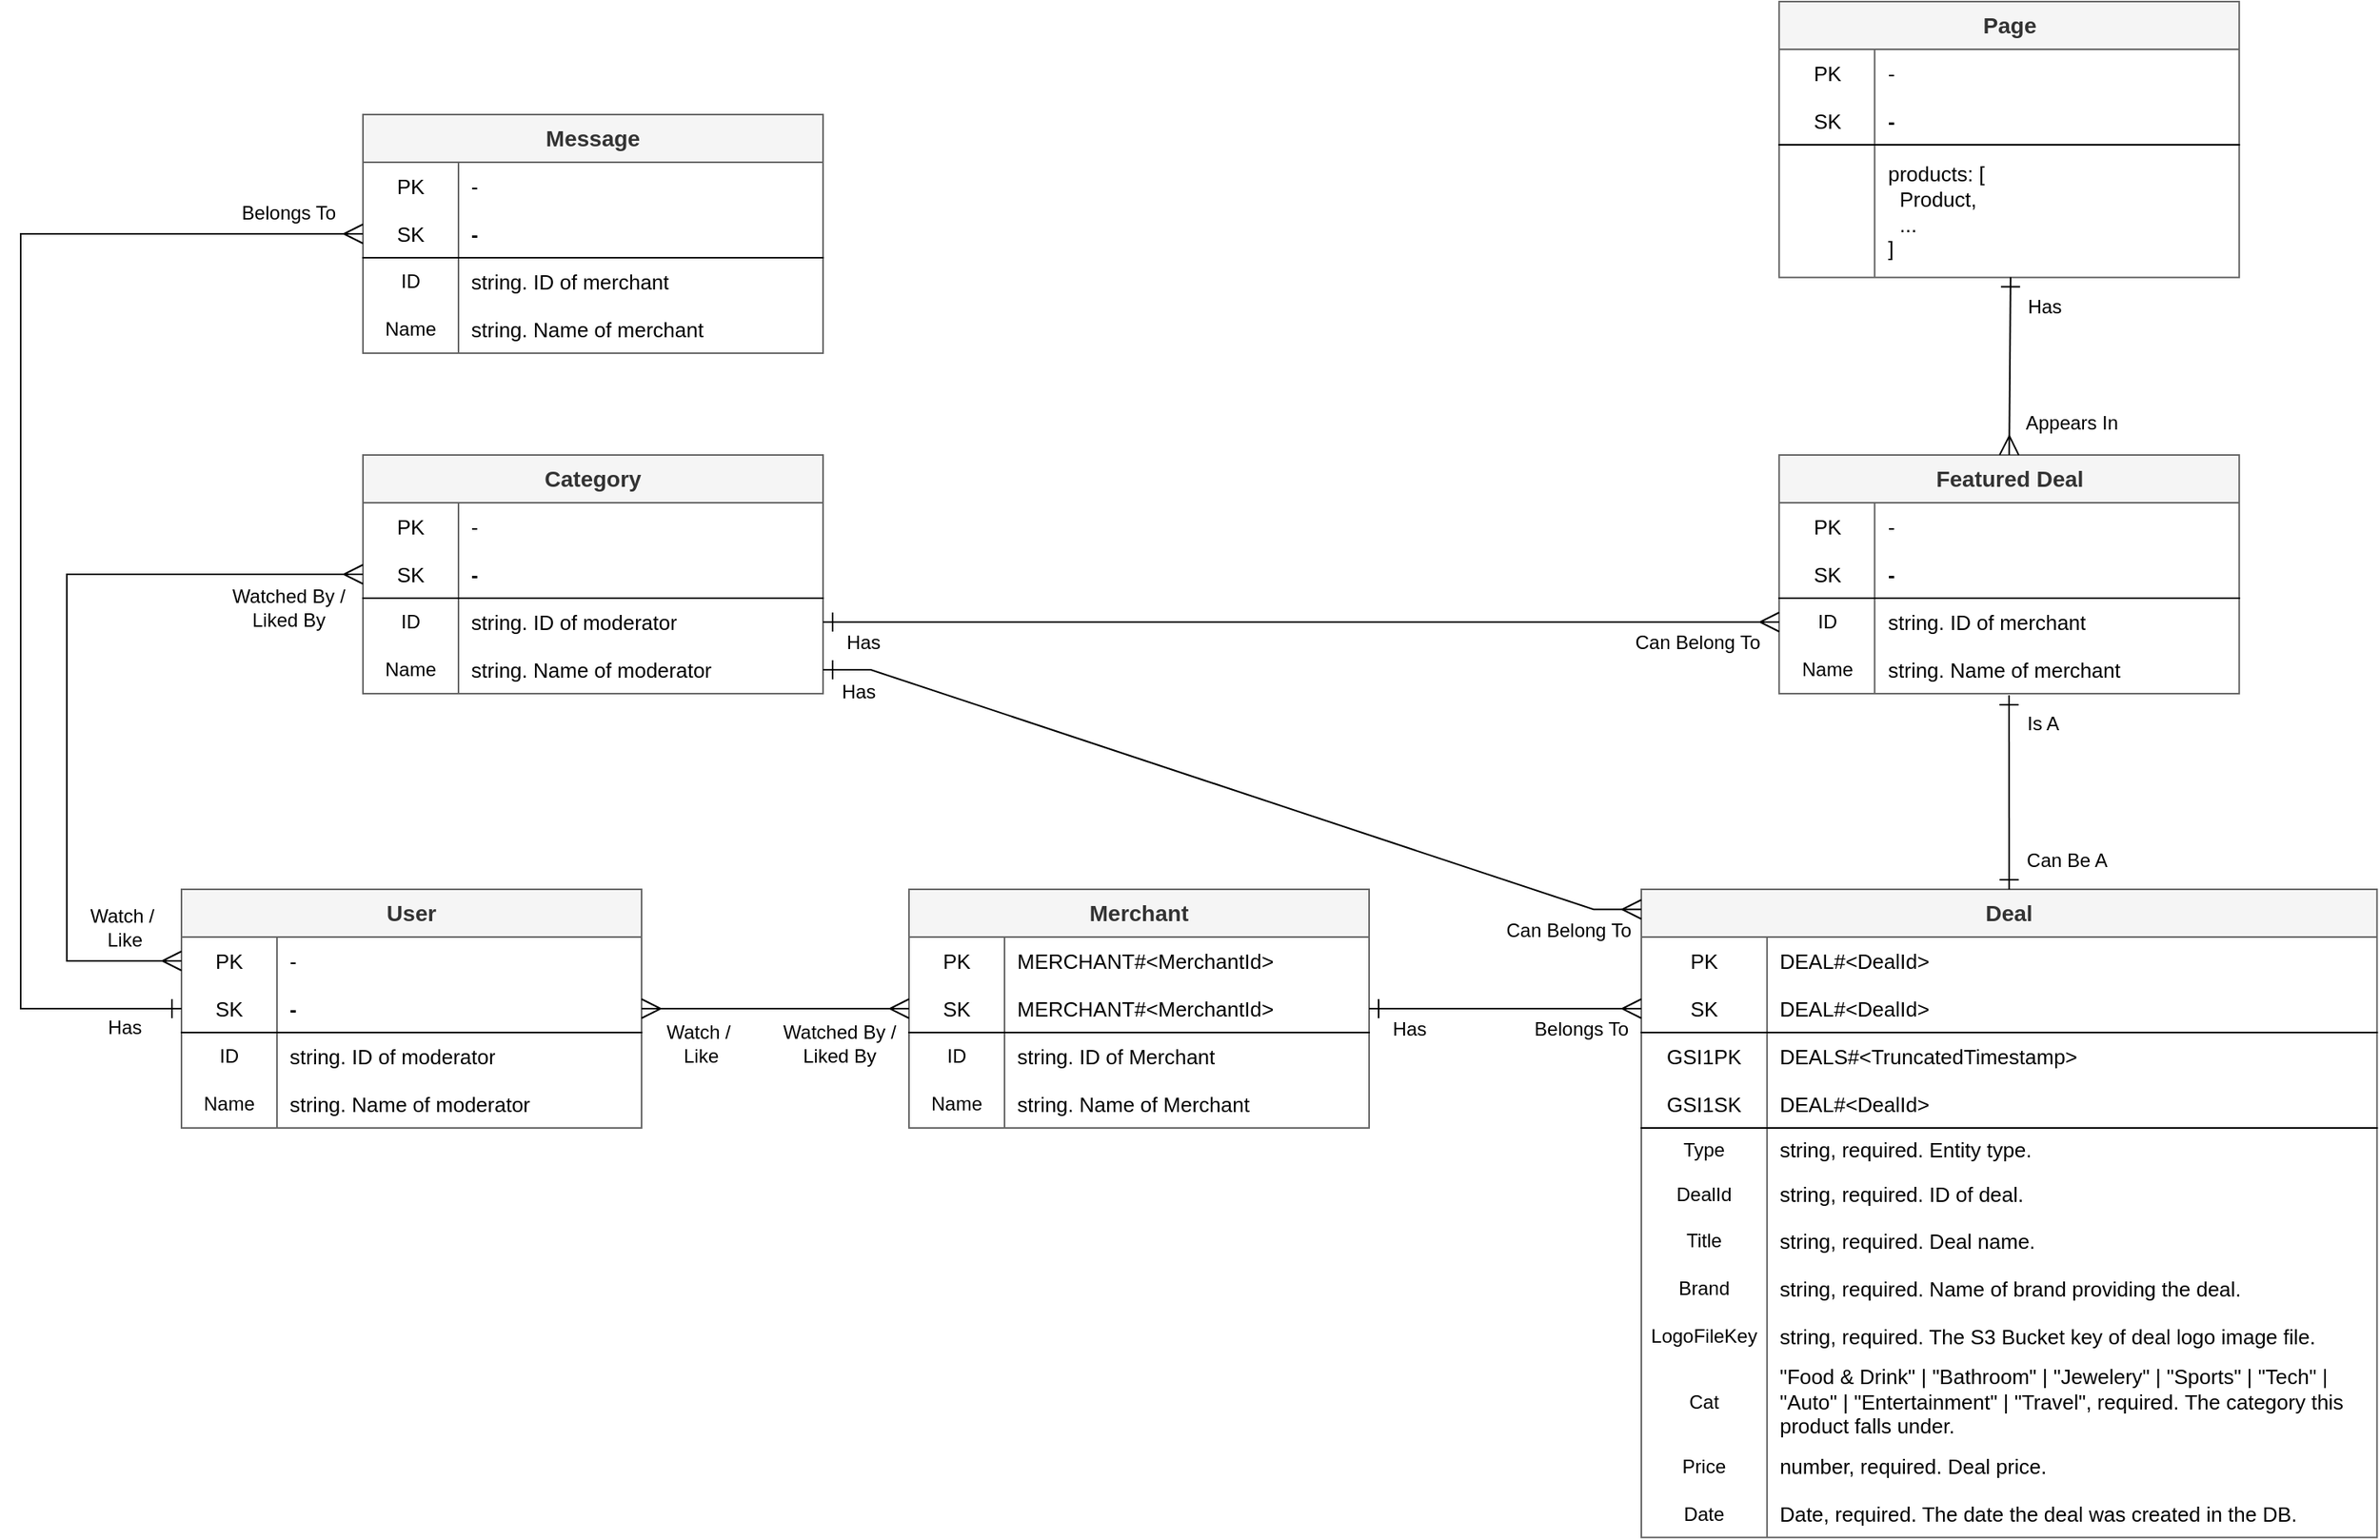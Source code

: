 <mxfile version="24.7.8">
  <diagram id="R2lEEEUBdFMjLlhIrx00" name="Page-1">
    <mxGraphModel dx="2650" dy="1069" grid="0" gridSize="10" guides="1" tooltips="1" connect="1" arrows="1" fold="1" page="0" pageScale="1" pageWidth="850" pageHeight="1100" math="0" shadow="0" extFonts="Permanent Marker^https://fonts.googleapis.com/css?family=Permanent+Marker">
      <root>
        <mxCell id="0" />
        <mxCell id="1" parent="0" />
        <mxCell id="wR2cnXfoE30GA7n8zKPk-1" value="Deal" style="shape=table;startSize=30;container=1;collapsible=1;childLayout=tableLayout;fixedRows=1;rowLines=0;fontStyle=1;align=center;resizeLast=1;html=1;whiteSpace=wrap;fillColor=#f5f5f5;fontColor=#333333;strokeColor=#666666;fontSize=14;" parent="1" vertex="1">
          <mxGeometry x="-406" y="405" width="462.15" height="407.4" as="geometry">
            <mxRectangle x="535" y="217" width="64" height="30" as="alternateBounds" />
          </mxGeometry>
        </mxCell>
        <mxCell id="wR2cnXfoE30GA7n8zKPk-2" value="" style="shape=tableRow;horizontal=0;startSize=0;swimlaneHead=0;swimlaneBody=0;fillColor=none;collapsible=0;dropTarget=0;points=[[0,0.5],[1,0.5]];portConstraint=eastwest;top=0;left=0;right=0;bottom=0;html=1;strokeColor=default;swimlaneLine=1;" parent="wR2cnXfoE30GA7n8zKPk-1" vertex="1">
          <mxGeometry y="30" width="462.15" height="30" as="geometry" />
        </mxCell>
        <mxCell id="wR2cnXfoE30GA7n8zKPk-3" value="PK" style="shape=partialRectangle;connectable=0;fillColor=none;top=0;left=0;bottom=0;right=0;fontStyle=0;overflow=hidden;html=1;whiteSpace=wrap;fontSize=13;" parent="wR2cnXfoE30GA7n8zKPk-2" vertex="1">
          <mxGeometry width="78.95" height="30" as="geometry">
            <mxRectangle width="78.95" height="30" as="alternateBounds" />
          </mxGeometry>
        </mxCell>
        <mxCell id="wR2cnXfoE30GA7n8zKPk-4" value="&lt;span style=&quot;font-size: 13px;&quot;&gt;DEAL#&amp;lt;DealId&amp;gt;&lt;/span&gt;" style="shape=partialRectangle;connectable=0;fillColor=none;top=0;left=0;bottom=0;right=0;align=left;spacingLeft=6;fontStyle=0;overflow=hidden;html=1;whiteSpace=wrap;fontSize=13;" parent="wR2cnXfoE30GA7n8zKPk-2" vertex="1">
          <mxGeometry x="78.95" width="383.2" height="30" as="geometry">
            <mxRectangle width="383.2" height="30" as="alternateBounds" />
          </mxGeometry>
        </mxCell>
        <mxCell id="wR2cnXfoE30GA7n8zKPk-5" value="" style="shape=tableRow;horizontal=0;startSize=0;swimlaneHead=0;swimlaneBody=0;fillColor=none;collapsible=0;dropTarget=0;points=[[0,0.5],[1,0.5]];portConstraint=eastwest;top=0;left=0;right=0;bottom=1;html=1;" parent="wR2cnXfoE30GA7n8zKPk-1" vertex="1">
          <mxGeometry y="60" width="462.15" height="30" as="geometry" />
        </mxCell>
        <mxCell id="wR2cnXfoE30GA7n8zKPk-6" value="SK" style="shape=partialRectangle;connectable=0;fillColor=none;top=0;left=0;bottom=0;right=0;fontStyle=0;overflow=hidden;html=1;whiteSpace=wrap;fontSize=13;" parent="wR2cnXfoE30GA7n8zKPk-5" vertex="1">
          <mxGeometry width="78.95" height="30" as="geometry">
            <mxRectangle width="78.95" height="30" as="alternateBounds" />
          </mxGeometry>
        </mxCell>
        <mxCell id="wR2cnXfoE30GA7n8zKPk-7" value="DEAL#&amp;lt;DealId&amp;gt;" style="shape=partialRectangle;connectable=0;fillColor=none;top=0;left=0;bottom=0;right=0;align=left;spacingLeft=6;fontStyle=0;overflow=hidden;html=1;whiteSpace=wrap;fontSize=13;" parent="wR2cnXfoE30GA7n8zKPk-5" vertex="1">
          <mxGeometry x="78.95" width="383.2" height="30" as="geometry">
            <mxRectangle width="383.2" height="30" as="alternateBounds" />
          </mxGeometry>
        </mxCell>
        <mxCell id="QVG2SCu5fCsQelvXNkVp-108" value="" style="shape=tableRow;horizontal=0;startSize=0;swimlaneHead=0;swimlaneBody=0;fillColor=none;collapsible=0;dropTarget=0;points=[[0,0.5],[1,0.5]];portConstraint=eastwest;top=0;left=0;right=0;bottom=0;html=1;strokeColor=default;swimlaneLine=1;" parent="wR2cnXfoE30GA7n8zKPk-1" vertex="1">
          <mxGeometry y="90" width="462.15" height="30" as="geometry" />
        </mxCell>
        <mxCell id="QVG2SCu5fCsQelvXNkVp-109" value="GSI1PK" style="shape=partialRectangle;connectable=0;fillColor=none;top=0;left=0;bottom=0;right=0;fontStyle=0;overflow=hidden;html=1;whiteSpace=wrap;fontSize=13;" parent="QVG2SCu5fCsQelvXNkVp-108" vertex="1">
          <mxGeometry width="78.95" height="30" as="geometry">
            <mxRectangle width="78.95" height="30" as="alternateBounds" />
          </mxGeometry>
        </mxCell>
        <mxCell id="QVG2SCu5fCsQelvXNkVp-110" value="&lt;span style=&quot;font-size: 13px;&quot;&gt;DEALS#&amp;lt;TruncatedTimestamp&amp;gt;&lt;/span&gt;" style="shape=partialRectangle;connectable=0;fillColor=none;top=0;left=0;bottom=0;right=0;align=left;spacingLeft=6;fontStyle=0;overflow=hidden;html=1;whiteSpace=wrap;fontSize=13;" parent="QVG2SCu5fCsQelvXNkVp-108" vertex="1">
          <mxGeometry x="78.95" width="383.2" height="30" as="geometry">
            <mxRectangle width="383.2" height="30" as="alternateBounds" />
          </mxGeometry>
        </mxCell>
        <mxCell id="QVG2SCu5fCsQelvXNkVp-111" value="" style="shape=tableRow;horizontal=0;startSize=0;swimlaneHead=0;swimlaneBody=0;fillColor=none;collapsible=0;dropTarget=0;points=[[0,0.5],[1,0.5]];portConstraint=eastwest;top=0;left=0;right=0;bottom=1;html=1;" parent="wR2cnXfoE30GA7n8zKPk-1" vertex="1">
          <mxGeometry y="120" width="462.15" height="30" as="geometry" />
        </mxCell>
        <mxCell id="QVG2SCu5fCsQelvXNkVp-112" value="GSI1SK" style="shape=partialRectangle;connectable=0;fillColor=none;top=0;left=0;bottom=0;right=0;fontStyle=0;overflow=hidden;html=1;whiteSpace=wrap;fontSize=13;" parent="QVG2SCu5fCsQelvXNkVp-111" vertex="1">
          <mxGeometry width="78.95" height="30" as="geometry">
            <mxRectangle width="78.95" height="30" as="alternateBounds" />
          </mxGeometry>
        </mxCell>
        <mxCell id="QVG2SCu5fCsQelvXNkVp-113" value="DEAL#&amp;lt;DealId&amp;gt;" style="shape=partialRectangle;connectable=0;fillColor=none;top=0;left=0;bottom=0;right=0;align=left;spacingLeft=6;fontStyle=0;overflow=hidden;html=1;whiteSpace=wrap;fontSize=13;" parent="QVG2SCu5fCsQelvXNkVp-111" vertex="1">
          <mxGeometry x="78.95" width="383.2" height="30" as="geometry">
            <mxRectangle width="383.2" height="30" as="alternateBounds" />
          </mxGeometry>
        </mxCell>
        <mxCell id="wR2cnXfoE30GA7n8zKPk-8" value="" style="shape=tableRow;horizontal=0;startSize=0;swimlaneHead=0;swimlaneBody=0;fillColor=none;collapsible=0;dropTarget=0;points=[[0,0.5],[1,0.5]];portConstraint=eastwest;top=0;left=0;right=0;bottom=0;" parent="wR2cnXfoE30GA7n8zKPk-1" vertex="1">
          <mxGeometry y="150" width="462.15" height="26" as="geometry" />
        </mxCell>
        <mxCell id="wR2cnXfoE30GA7n8zKPk-9" value="Type" style="shape=partialRectangle;connectable=0;fillColor=none;top=0;left=0;bottom=0;right=0;editable=1;overflow=hidden;" parent="wR2cnXfoE30GA7n8zKPk-8" vertex="1">
          <mxGeometry width="78.95" height="26" as="geometry">
            <mxRectangle width="78.95" height="26" as="alternateBounds" />
          </mxGeometry>
        </mxCell>
        <mxCell id="wR2cnXfoE30GA7n8zKPk-10" value="string, required. Entity type." style="shape=partialRectangle;connectable=0;fillColor=none;top=0;left=0;bottom=0;right=0;align=left;spacingLeft=6;overflow=hidden;fontSize=13;" parent="wR2cnXfoE30GA7n8zKPk-8" vertex="1">
          <mxGeometry x="78.95" width="383.2" height="26" as="geometry">
            <mxRectangle width="383.2" height="26" as="alternateBounds" />
          </mxGeometry>
        </mxCell>
        <mxCell id="Ype4eK3BIFAncKx8SrbS-38" value="" style="shape=tableRow;horizontal=0;startSize=0;swimlaneHead=0;swimlaneBody=0;fillColor=none;collapsible=0;dropTarget=0;points=[[0,0.5],[1,0.5]];portConstraint=eastwest;top=0;left=0;right=0;bottom=0;" parent="wR2cnXfoE30GA7n8zKPk-1" vertex="1">
          <mxGeometry y="176" width="462.15" height="30" as="geometry" />
        </mxCell>
        <mxCell id="Ype4eK3BIFAncKx8SrbS-39" value="DealId" style="shape=partialRectangle;connectable=0;fillColor=none;top=0;left=0;bottom=0;right=0;editable=1;overflow=hidden;" parent="Ype4eK3BIFAncKx8SrbS-38" vertex="1">
          <mxGeometry width="78.95" height="30" as="geometry">
            <mxRectangle width="78.95" height="30" as="alternateBounds" />
          </mxGeometry>
        </mxCell>
        <mxCell id="Ype4eK3BIFAncKx8SrbS-40" value="string, required. ID of deal." style="shape=partialRectangle;connectable=0;fillColor=none;top=0;left=0;bottom=0;right=0;align=left;spacingLeft=6;overflow=hidden;fontSize=13;" parent="Ype4eK3BIFAncKx8SrbS-38" vertex="1">
          <mxGeometry x="78.95" width="383.2" height="30" as="geometry">
            <mxRectangle width="383.2" height="30" as="alternateBounds" />
          </mxGeometry>
        </mxCell>
        <mxCell id="wR2cnXfoE30GA7n8zKPk-11" value="" style="shape=tableRow;horizontal=0;startSize=0;swimlaneHead=0;swimlaneBody=0;fillColor=none;collapsible=0;dropTarget=0;points=[[0,0.5],[1,0.5]];portConstraint=eastwest;top=0;left=0;right=0;bottom=0;html=1;" parent="wR2cnXfoE30GA7n8zKPk-1" vertex="1">
          <mxGeometry y="206" width="462.15" height="30" as="geometry" />
        </mxCell>
        <mxCell id="wR2cnXfoE30GA7n8zKPk-12" value="Title" style="shape=partialRectangle;connectable=0;fillColor=none;top=0;left=0;bottom=0;right=0;editable=1;overflow=hidden;html=1;whiteSpace=wrap;" parent="wR2cnXfoE30GA7n8zKPk-11" vertex="1">
          <mxGeometry width="78.95" height="30" as="geometry">
            <mxRectangle width="78.95" height="30" as="alternateBounds" />
          </mxGeometry>
        </mxCell>
        <mxCell id="wR2cnXfoE30GA7n8zKPk-13" value="string, required. Deal name." style="shape=partialRectangle;connectable=0;fillColor=none;top=0;left=0;bottom=0;right=0;align=left;spacingLeft=6;overflow=hidden;html=1;whiteSpace=wrap;fontSize=13;" parent="wR2cnXfoE30GA7n8zKPk-11" vertex="1">
          <mxGeometry x="78.95" width="383.2" height="30" as="geometry">
            <mxRectangle width="383.2" height="30" as="alternateBounds" />
          </mxGeometry>
        </mxCell>
        <mxCell id="QVG2SCu5fCsQelvXNkVp-99" value="" style="shape=tableRow;horizontal=0;startSize=0;swimlaneHead=0;swimlaneBody=0;fillColor=none;collapsible=0;dropTarget=0;points=[[0,0.5],[1,0.5]];portConstraint=eastwest;top=0;left=0;right=0;bottom=0;html=1;" parent="wR2cnXfoE30GA7n8zKPk-1" vertex="1">
          <mxGeometry y="236" width="462.15" height="30" as="geometry" />
        </mxCell>
        <mxCell id="QVG2SCu5fCsQelvXNkVp-100" value="Brand" style="shape=partialRectangle;connectable=0;fillColor=none;top=0;left=0;bottom=0;right=0;editable=1;overflow=hidden;html=1;whiteSpace=wrap;" parent="QVG2SCu5fCsQelvXNkVp-99" vertex="1">
          <mxGeometry width="78.95" height="30" as="geometry">
            <mxRectangle width="78.95" height="30" as="alternateBounds" />
          </mxGeometry>
        </mxCell>
        <mxCell id="QVG2SCu5fCsQelvXNkVp-101" value="string, required. Name of brand providing the deal." style="shape=partialRectangle;connectable=0;fillColor=none;top=0;left=0;bottom=0;right=0;align=left;spacingLeft=6;overflow=hidden;html=1;whiteSpace=wrap;fontSize=13;" parent="QVG2SCu5fCsQelvXNkVp-99" vertex="1">
          <mxGeometry x="78.95" width="383.2" height="30" as="geometry">
            <mxRectangle width="383.2" height="30" as="alternateBounds" />
          </mxGeometry>
        </mxCell>
        <mxCell id="wR2cnXfoE30GA7n8zKPk-14" value="" style="shape=tableRow;horizontal=0;startSize=0;swimlaneHead=0;swimlaneBody=0;fillColor=none;collapsible=0;dropTarget=0;points=[[0,0.5],[1,0.5]];portConstraint=eastwest;top=0;left=0;right=0;bottom=0;html=1;" parent="wR2cnXfoE30GA7n8zKPk-1" vertex="1">
          <mxGeometry y="266" width="462.15" height="30" as="geometry" />
        </mxCell>
        <mxCell id="wR2cnXfoE30GA7n8zKPk-15" value="LogoFileKey" style="shape=partialRectangle;connectable=0;fillColor=none;top=0;left=0;bottom=0;right=0;editable=1;overflow=hidden;html=1;whiteSpace=wrap;" parent="wR2cnXfoE30GA7n8zKPk-14" vertex="1">
          <mxGeometry width="78.95" height="30" as="geometry">
            <mxRectangle width="78.95" height="30" as="alternateBounds" />
          </mxGeometry>
        </mxCell>
        <mxCell id="wR2cnXfoE30GA7n8zKPk-16" value="string, required. The S3 Bucket key of deal logo image file." style="shape=partialRectangle;connectable=0;fillColor=none;top=0;left=0;bottom=0;right=0;align=left;spacingLeft=6;overflow=hidden;html=1;whiteSpace=wrap;fontSize=13;" parent="wR2cnXfoE30GA7n8zKPk-14" vertex="1">
          <mxGeometry x="78.95" width="383.2" height="30" as="geometry">
            <mxRectangle width="383.2" height="30" as="alternateBounds" />
          </mxGeometry>
        </mxCell>
        <mxCell id="wR2cnXfoE30GA7n8zKPk-17" value="" style="shape=tableRow;horizontal=0;startSize=0;swimlaneHead=0;swimlaneBody=0;fillColor=none;collapsible=0;dropTarget=0;points=[[0,0.5],[1,0.5]];portConstraint=eastwest;top=0;left=0;right=0;bottom=0;" parent="wR2cnXfoE30GA7n8zKPk-1" vertex="1">
          <mxGeometry y="296" width="462.15" height="51" as="geometry" />
        </mxCell>
        <mxCell id="wR2cnXfoE30GA7n8zKPk-18" value="Cat" style="shape=partialRectangle;connectable=0;fillColor=none;top=0;left=0;bottom=0;right=0;editable=1;overflow=hidden;" parent="wR2cnXfoE30GA7n8zKPk-17" vertex="1">
          <mxGeometry width="78.95" height="51" as="geometry">
            <mxRectangle width="78.95" height="51" as="alternateBounds" />
          </mxGeometry>
        </mxCell>
        <mxCell id="wR2cnXfoE30GA7n8zKPk-19" value="&quot;Food &amp; Drink&quot; | &quot;Bathroom&quot; | &quot;Jewelery&quot; | &quot;Sports&quot; | &quot;Tech&quot; | &quot;Auto&quot; | &quot;Entertainment&quot; | &quot;Travel&quot;, required. The category this product falls under." style="shape=partialRectangle;connectable=0;fillColor=none;top=0;left=0;bottom=0;right=0;align=left;spacingLeft=6;overflow=hidden;fontSize=13;whiteSpace=wrap;" parent="wR2cnXfoE30GA7n8zKPk-17" vertex="1">
          <mxGeometry x="78.95" width="383.2" height="51" as="geometry">
            <mxRectangle width="383.2" height="51" as="alternateBounds" />
          </mxGeometry>
        </mxCell>
        <mxCell id="wR2cnXfoE30GA7n8zKPk-20" value="" style="shape=tableRow;horizontal=0;startSize=0;swimlaneHead=0;swimlaneBody=0;fillColor=none;collapsible=0;dropTarget=0;points=[[0,0.5],[1,0.5]];portConstraint=eastwest;top=0;left=0;right=0;bottom=0;" parent="wR2cnXfoE30GA7n8zKPk-1" vertex="1">
          <mxGeometry y="347" width="462.15" height="30" as="geometry" />
        </mxCell>
        <mxCell id="wR2cnXfoE30GA7n8zKPk-21" value="Price" style="shape=partialRectangle;connectable=0;fillColor=none;top=0;left=0;bottom=0;right=0;editable=1;overflow=hidden;" parent="wR2cnXfoE30GA7n8zKPk-20" vertex="1">
          <mxGeometry width="78.95" height="30" as="geometry">
            <mxRectangle width="78.95" height="30" as="alternateBounds" />
          </mxGeometry>
        </mxCell>
        <mxCell id="wR2cnXfoE30GA7n8zKPk-22" value="number, required. Deal price." style="shape=partialRectangle;connectable=0;fillColor=none;top=0;left=0;bottom=0;right=0;align=left;spacingLeft=6;overflow=hidden;fontSize=13;" parent="wR2cnXfoE30GA7n8zKPk-20" vertex="1">
          <mxGeometry x="78.95" width="383.2" height="30" as="geometry">
            <mxRectangle width="383.2" height="30" as="alternateBounds" />
          </mxGeometry>
        </mxCell>
        <mxCell id="wR2cnXfoE30GA7n8zKPk-66" value="" style="shape=tableRow;horizontal=0;startSize=0;swimlaneHead=0;swimlaneBody=0;fillColor=none;collapsible=0;dropTarget=0;points=[[0,0.5],[1,0.5]];portConstraint=eastwest;top=0;left=0;right=0;bottom=0;" parent="wR2cnXfoE30GA7n8zKPk-1" vertex="1">
          <mxGeometry y="377" width="462.15" height="30" as="geometry" />
        </mxCell>
        <mxCell id="wR2cnXfoE30GA7n8zKPk-67" value="Date" style="shape=partialRectangle;connectable=0;fillColor=none;top=0;left=0;bottom=0;right=0;editable=1;overflow=hidden;" parent="wR2cnXfoE30GA7n8zKPk-66" vertex="1">
          <mxGeometry width="78.95" height="30" as="geometry">
            <mxRectangle width="78.95" height="30" as="alternateBounds" />
          </mxGeometry>
        </mxCell>
        <mxCell id="wR2cnXfoE30GA7n8zKPk-68" value="Date, required. The date the deal was created in the DB." style="shape=partialRectangle;connectable=0;fillColor=none;top=0;left=0;bottom=0;right=0;align=left;spacingLeft=6;overflow=hidden;fontSize=13;" parent="wR2cnXfoE30GA7n8zKPk-66" vertex="1">
          <mxGeometry x="78.95" width="383.2" height="30" as="geometry">
            <mxRectangle width="383.2" height="30" as="alternateBounds" />
          </mxGeometry>
        </mxCell>
        <mxCell id="wR2cnXfoE30GA7n8zKPk-33" value="Page" style="shape=table;startSize=30;container=1;collapsible=1;childLayout=tableLayout;fixedRows=1;rowLines=0;fontStyle=1;align=center;resizeLast=1;html=1;whiteSpace=wrap;fillColor=#f5f5f5;fontColor=#333333;strokeColor=#666666;fontSize=14;" parent="1" vertex="1">
          <mxGeometry x="-319.42" y="-153" width="289" height="173.35" as="geometry" />
        </mxCell>
        <mxCell id="wR2cnXfoE30GA7n8zKPk-34" value="" style="shape=tableRow;horizontal=0;startSize=0;swimlaneHead=0;swimlaneBody=0;fillColor=none;collapsible=0;dropTarget=0;points=[[0,0.5],[1,0.5]];portConstraint=eastwest;top=0;left=0;right=0;bottom=0;html=1;" parent="wR2cnXfoE30GA7n8zKPk-33" vertex="1">
          <mxGeometry y="30" width="289" height="30" as="geometry" />
        </mxCell>
        <mxCell id="wR2cnXfoE30GA7n8zKPk-35" value="PK" style="shape=partialRectangle;connectable=0;fillColor=none;top=0;left=0;bottom=0;right=0;fontStyle=0;overflow=hidden;html=1;whiteSpace=wrap;fontSize=13;" parent="wR2cnXfoE30GA7n8zKPk-34" vertex="1">
          <mxGeometry width="60" height="30" as="geometry">
            <mxRectangle width="60" height="30" as="alternateBounds" />
          </mxGeometry>
        </mxCell>
        <mxCell id="wR2cnXfoE30GA7n8zKPk-36" value="-" style="shape=partialRectangle;connectable=0;fillColor=none;top=0;left=0;bottom=0;right=0;align=left;spacingLeft=6;fontStyle=0;overflow=hidden;html=1;whiteSpace=wrap;fontSize=13;" parent="wR2cnXfoE30GA7n8zKPk-34" vertex="1">
          <mxGeometry x="60" width="229" height="30" as="geometry">
            <mxRectangle width="229" height="30" as="alternateBounds" />
          </mxGeometry>
        </mxCell>
        <mxCell id="wR2cnXfoE30GA7n8zKPk-37" value="" style="shape=tableRow;horizontal=0;startSize=0;swimlaneHead=0;swimlaneBody=0;fillColor=none;collapsible=0;dropTarget=0;points=[[0,0.5],[1,0.5]];portConstraint=eastwest;top=0;left=0;right=0;bottom=1;html=1;" parent="wR2cnXfoE30GA7n8zKPk-33" vertex="1">
          <mxGeometry y="60" width="289" height="30" as="geometry" />
        </mxCell>
        <mxCell id="wR2cnXfoE30GA7n8zKPk-38" value="SK" style="shape=partialRectangle;connectable=0;fillColor=none;top=0;left=0;bottom=0;right=0;fontStyle=0;overflow=hidden;html=1;whiteSpace=wrap;fontSize=13;" parent="wR2cnXfoE30GA7n8zKPk-37" vertex="1">
          <mxGeometry width="60" height="30" as="geometry">
            <mxRectangle width="60" height="30" as="alternateBounds" />
          </mxGeometry>
        </mxCell>
        <mxCell id="wR2cnXfoE30GA7n8zKPk-39" value="-" style="shape=partialRectangle;connectable=0;fillColor=none;top=0;left=0;bottom=0;right=0;align=left;spacingLeft=6;fontStyle=1;overflow=hidden;html=1;whiteSpace=wrap;fontSize=13;" parent="wR2cnXfoE30GA7n8zKPk-37" vertex="1">
          <mxGeometry x="60" width="229" height="30" as="geometry">
            <mxRectangle width="229" height="30" as="alternateBounds" />
          </mxGeometry>
        </mxCell>
        <mxCell id="wR2cnXfoE30GA7n8zKPk-40" value="" style="shape=tableRow;horizontal=0;startSize=0;swimlaneHead=0;swimlaneBody=0;fillColor=none;collapsible=0;dropTarget=0;points=[[0,0.5],[1,0.5]];portConstraint=eastwest;top=0;left=0;right=0;bottom=0;html=1;" parent="wR2cnXfoE30GA7n8zKPk-33" vertex="1">
          <mxGeometry y="90" width="289" height="83" as="geometry" />
        </mxCell>
        <mxCell id="wR2cnXfoE30GA7n8zKPk-41" value="" style="shape=partialRectangle;connectable=0;fillColor=none;top=0;left=0;bottom=0;right=0;editable=1;overflow=hidden;html=1;whiteSpace=wrap;" parent="wR2cnXfoE30GA7n8zKPk-40" vertex="1">
          <mxGeometry width="60" height="83" as="geometry">
            <mxRectangle width="60" height="83" as="alternateBounds" />
          </mxGeometry>
        </mxCell>
        <mxCell id="wR2cnXfoE30GA7n8zKPk-42" value="products: [&lt;div style=&quot;font-size: 13px;&quot;&gt;&amp;nbsp; Product,&lt;/div&gt;&lt;div style=&quot;font-size: 13px;&quot;&gt;&amp;nbsp; ...&lt;/div&gt;&lt;div style=&quot;font-size: 13px;&quot;&gt;]&lt;/div&gt;" style="shape=partialRectangle;connectable=0;fillColor=none;top=0;left=0;bottom=0;right=0;align=left;spacingLeft=6;overflow=hidden;html=1;whiteSpace=wrap;fontSize=13;" parent="wR2cnXfoE30GA7n8zKPk-40" vertex="1">
          <mxGeometry x="60" width="229" height="83" as="geometry">
            <mxRectangle width="229" height="83" as="alternateBounds" />
          </mxGeometry>
        </mxCell>
        <mxCell id="wR2cnXfoE30GA7n8zKPk-53" value="Message" style="shape=table;startSize=30;container=1;collapsible=1;childLayout=tableLayout;fixedRows=1;rowLines=0;fontStyle=1;align=center;resizeLast=1;html=1;whiteSpace=wrap;fillColor=#f5f5f5;fontColor=#333333;strokeColor=#666666;fontSize=14;" parent="1" vertex="1">
          <mxGeometry x="-1209" y="-82" width="289" height="150" as="geometry" />
        </mxCell>
        <mxCell id="wR2cnXfoE30GA7n8zKPk-54" value="" style="shape=tableRow;horizontal=0;startSize=0;swimlaneHead=0;swimlaneBody=0;fillColor=none;collapsible=0;dropTarget=0;points=[[0,0.5],[1,0.5]];portConstraint=eastwest;top=0;left=0;right=0;bottom=0;html=1;" parent="wR2cnXfoE30GA7n8zKPk-53" vertex="1">
          <mxGeometry y="30" width="289" height="30" as="geometry" />
        </mxCell>
        <mxCell id="wR2cnXfoE30GA7n8zKPk-55" value="PK" style="shape=partialRectangle;connectable=0;fillColor=none;top=0;left=0;bottom=0;right=0;fontStyle=0;overflow=hidden;html=1;whiteSpace=wrap;fontSize=13;" parent="wR2cnXfoE30GA7n8zKPk-54" vertex="1">
          <mxGeometry width="60" height="30" as="geometry">
            <mxRectangle width="60" height="30" as="alternateBounds" />
          </mxGeometry>
        </mxCell>
        <mxCell id="wR2cnXfoE30GA7n8zKPk-56" value="-" style="shape=partialRectangle;connectable=0;fillColor=none;top=0;left=0;bottom=0;right=0;align=left;spacingLeft=6;fontStyle=0;overflow=hidden;html=1;whiteSpace=wrap;fontSize=13;" parent="wR2cnXfoE30GA7n8zKPk-54" vertex="1">
          <mxGeometry x="60" width="229" height="30" as="geometry">
            <mxRectangle width="229" height="30" as="alternateBounds" />
          </mxGeometry>
        </mxCell>
        <mxCell id="wR2cnXfoE30GA7n8zKPk-57" value="" style="shape=tableRow;horizontal=0;startSize=0;swimlaneHead=0;swimlaneBody=0;fillColor=none;collapsible=0;dropTarget=0;points=[[0,0.5],[1,0.5]];portConstraint=eastwest;top=0;left=0;right=0;bottom=1;html=1;" parent="wR2cnXfoE30GA7n8zKPk-53" vertex="1">
          <mxGeometry y="60" width="289" height="30" as="geometry" />
        </mxCell>
        <mxCell id="wR2cnXfoE30GA7n8zKPk-58" value="SK" style="shape=partialRectangle;connectable=0;fillColor=none;top=0;left=0;bottom=0;right=0;fontStyle=0;overflow=hidden;html=1;whiteSpace=wrap;fontSize=13;" parent="wR2cnXfoE30GA7n8zKPk-57" vertex="1">
          <mxGeometry width="60" height="30" as="geometry">
            <mxRectangle width="60" height="30" as="alternateBounds" />
          </mxGeometry>
        </mxCell>
        <mxCell id="wR2cnXfoE30GA7n8zKPk-59" value="-" style="shape=partialRectangle;connectable=0;fillColor=none;top=0;left=0;bottom=0;right=0;align=left;spacingLeft=6;fontStyle=1;overflow=hidden;html=1;whiteSpace=wrap;fontSize=13;" parent="wR2cnXfoE30GA7n8zKPk-57" vertex="1">
          <mxGeometry x="60" width="229" height="30" as="geometry">
            <mxRectangle width="229" height="30" as="alternateBounds" />
          </mxGeometry>
        </mxCell>
        <mxCell id="wR2cnXfoE30GA7n8zKPk-60" value="" style="shape=tableRow;horizontal=0;startSize=0;swimlaneHead=0;swimlaneBody=0;fillColor=none;collapsible=0;dropTarget=0;points=[[0,0.5],[1,0.5]];portConstraint=eastwest;top=0;left=0;right=0;bottom=0;html=1;" parent="wR2cnXfoE30GA7n8zKPk-53" vertex="1">
          <mxGeometry y="90" width="289" height="30" as="geometry" />
        </mxCell>
        <mxCell id="wR2cnXfoE30GA7n8zKPk-61" value="ID" style="shape=partialRectangle;connectable=0;fillColor=none;top=0;left=0;bottom=0;right=0;editable=1;overflow=hidden;html=1;whiteSpace=wrap;" parent="wR2cnXfoE30GA7n8zKPk-60" vertex="1">
          <mxGeometry width="60" height="30" as="geometry">
            <mxRectangle width="60" height="30" as="alternateBounds" />
          </mxGeometry>
        </mxCell>
        <mxCell id="wR2cnXfoE30GA7n8zKPk-62" value="string. ID of merchant" style="shape=partialRectangle;connectable=0;fillColor=none;top=0;left=0;bottom=0;right=0;align=left;spacingLeft=6;overflow=hidden;html=1;whiteSpace=wrap;fontSize=13;" parent="wR2cnXfoE30GA7n8zKPk-60" vertex="1">
          <mxGeometry x="60" width="229" height="30" as="geometry">
            <mxRectangle width="229" height="30" as="alternateBounds" />
          </mxGeometry>
        </mxCell>
        <mxCell id="wR2cnXfoE30GA7n8zKPk-63" value="" style="shape=tableRow;horizontal=0;startSize=0;swimlaneHead=0;swimlaneBody=0;fillColor=none;collapsible=0;dropTarget=0;points=[[0,0.5],[1,0.5]];portConstraint=eastwest;top=0;left=0;right=0;bottom=0;html=1;" parent="wR2cnXfoE30GA7n8zKPk-53" vertex="1">
          <mxGeometry y="120" width="289" height="30" as="geometry" />
        </mxCell>
        <mxCell id="wR2cnXfoE30GA7n8zKPk-64" value="Name" style="shape=partialRectangle;connectable=0;fillColor=none;top=0;left=0;bottom=0;right=0;editable=1;overflow=hidden;html=1;whiteSpace=wrap;" parent="wR2cnXfoE30GA7n8zKPk-63" vertex="1">
          <mxGeometry width="60" height="30" as="geometry">
            <mxRectangle width="60" height="30" as="alternateBounds" />
          </mxGeometry>
        </mxCell>
        <mxCell id="wR2cnXfoE30GA7n8zKPk-65" value="string. Name of merchant" style="shape=partialRectangle;connectable=0;fillColor=none;top=0;left=0;bottom=0;right=0;align=left;spacingLeft=6;overflow=hidden;html=1;whiteSpace=wrap;fontSize=13;" parent="wR2cnXfoE30GA7n8zKPk-63" vertex="1">
          <mxGeometry x="60" width="229" height="30" as="geometry">
            <mxRectangle width="229" height="30" as="alternateBounds" />
          </mxGeometry>
        </mxCell>
        <mxCell id="Ss3_1VFzrpXAJRuE1_0o-3" value="Category" style="shape=table;startSize=30;container=1;collapsible=1;childLayout=tableLayout;fixedRows=1;rowLines=0;fontStyle=1;align=center;resizeLast=1;html=1;whiteSpace=wrap;fillColor=#f5f5f5;fontColor=#333333;strokeColor=#666666;fontSize=14;" parent="1" vertex="1">
          <mxGeometry x="-1209" y="132" width="289" height="150" as="geometry" />
        </mxCell>
        <mxCell id="Ss3_1VFzrpXAJRuE1_0o-4" value="" style="shape=tableRow;horizontal=0;startSize=0;swimlaneHead=0;swimlaneBody=0;fillColor=none;collapsible=0;dropTarget=0;points=[[0,0.5],[1,0.5]];portConstraint=eastwest;top=0;left=0;right=0;bottom=0;html=1;" parent="Ss3_1VFzrpXAJRuE1_0o-3" vertex="1">
          <mxGeometry y="30" width="289" height="30" as="geometry" />
        </mxCell>
        <mxCell id="Ss3_1VFzrpXAJRuE1_0o-5" value="PK" style="shape=partialRectangle;connectable=0;fillColor=none;top=0;left=0;bottom=0;right=0;fontStyle=0;overflow=hidden;html=1;whiteSpace=wrap;fontSize=13;" parent="Ss3_1VFzrpXAJRuE1_0o-4" vertex="1">
          <mxGeometry width="60" height="30" as="geometry">
            <mxRectangle width="60" height="30" as="alternateBounds" />
          </mxGeometry>
        </mxCell>
        <mxCell id="Ss3_1VFzrpXAJRuE1_0o-6" value="-" style="shape=partialRectangle;connectable=0;fillColor=none;top=0;left=0;bottom=0;right=0;align=left;spacingLeft=6;fontStyle=0;overflow=hidden;html=1;whiteSpace=wrap;fontSize=13;" parent="Ss3_1VFzrpXAJRuE1_0o-4" vertex="1">
          <mxGeometry x="60" width="229" height="30" as="geometry">
            <mxRectangle width="229" height="30" as="alternateBounds" />
          </mxGeometry>
        </mxCell>
        <mxCell id="Ss3_1VFzrpXAJRuE1_0o-7" value="" style="shape=tableRow;horizontal=0;startSize=0;swimlaneHead=0;swimlaneBody=0;fillColor=none;collapsible=0;dropTarget=0;points=[[0,0.5],[1,0.5]];portConstraint=eastwest;top=0;left=0;right=0;bottom=1;html=1;" parent="Ss3_1VFzrpXAJRuE1_0o-3" vertex="1">
          <mxGeometry y="60" width="289" height="30" as="geometry" />
        </mxCell>
        <mxCell id="Ss3_1VFzrpXAJRuE1_0o-8" value="SK" style="shape=partialRectangle;connectable=0;fillColor=none;top=0;left=0;bottom=0;right=0;fontStyle=0;overflow=hidden;html=1;whiteSpace=wrap;fontSize=13;" parent="Ss3_1VFzrpXAJRuE1_0o-7" vertex="1">
          <mxGeometry width="60" height="30" as="geometry">
            <mxRectangle width="60" height="30" as="alternateBounds" />
          </mxGeometry>
        </mxCell>
        <mxCell id="Ss3_1VFzrpXAJRuE1_0o-9" value="-" style="shape=partialRectangle;connectable=0;fillColor=none;top=0;left=0;bottom=0;right=0;align=left;spacingLeft=6;fontStyle=1;overflow=hidden;html=1;whiteSpace=wrap;fontSize=13;" parent="Ss3_1VFzrpXAJRuE1_0o-7" vertex="1">
          <mxGeometry x="60" width="229" height="30" as="geometry">
            <mxRectangle width="229" height="30" as="alternateBounds" />
          </mxGeometry>
        </mxCell>
        <mxCell id="Ss3_1VFzrpXAJRuE1_0o-10" value="" style="shape=tableRow;horizontal=0;startSize=0;swimlaneHead=0;swimlaneBody=0;fillColor=none;collapsible=0;dropTarget=0;points=[[0,0.5],[1,0.5]];portConstraint=eastwest;top=0;left=0;right=0;bottom=0;html=1;" parent="Ss3_1VFzrpXAJRuE1_0o-3" vertex="1">
          <mxGeometry y="90" width="289" height="30" as="geometry" />
        </mxCell>
        <mxCell id="Ss3_1VFzrpXAJRuE1_0o-11" value="ID" style="shape=partialRectangle;connectable=0;fillColor=none;top=0;left=0;bottom=0;right=0;editable=1;overflow=hidden;html=1;whiteSpace=wrap;" parent="Ss3_1VFzrpXAJRuE1_0o-10" vertex="1">
          <mxGeometry width="60" height="30" as="geometry">
            <mxRectangle width="60" height="30" as="alternateBounds" />
          </mxGeometry>
        </mxCell>
        <mxCell id="Ss3_1VFzrpXAJRuE1_0o-12" value="string. ID of moderator" style="shape=partialRectangle;connectable=0;fillColor=none;top=0;left=0;bottom=0;right=0;align=left;spacingLeft=6;overflow=hidden;html=1;whiteSpace=wrap;fontSize=13;" parent="Ss3_1VFzrpXAJRuE1_0o-10" vertex="1">
          <mxGeometry x="60" width="229" height="30" as="geometry">
            <mxRectangle width="229" height="30" as="alternateBounds" />
          </mxGeometry>
        </mxCell>
        <mxCell id="Ss3_1VFzrpXAJRuE1_0o-13" value="" style="shape=tableRow;horizontal=0;startSize=0;swimlaneHead=0;swimlaneBody=0;fillColor=none;collapsible=0;dropTarget=0;points=[[0,0.5],[1,0.5]];portConstraint=eastwest;top=0;left=0;right=0;bottom=0;html=1;" parent="Ss3_1VFzrpXAJRuE1_0o-3" vertex="1">
          <mxGeometry y="120" width="289" height="30" as="geometry" />
        </mxCell>
        <mxCell id="Ss3_1VFzrpXAJRuE1_0o-14" value="Name" style="shape=partialRectangle;connectable=0;fillColor=none;top=0;left=0;bottom=0;right=0;editable=1;overflow=hidden;html=1;whiteSpace=wrap;" parent="Ss3_1VFzrpXAJRuE1_0o-13" vertex="1">
          <mxGeometry width="60" height="30" as="geometry">
            <mxRectangle width="60" height="30" as="alternateBounds" />
          </mxGeometry>
        </mxCell>
        <mxCell id="Ss3_1VFzrpXAJRuE1_0o-15" value="string. Name of moderator" style="shape=partialRectangle;connectable=0;fillColor=none;top=0;left=0;bottom=0;right=0;align=left;spacingLeft=6;overflow=hidden;html=1;whiteSpace=wrap;fontSize=13;" parent="Ss3_1VFzrpXAJRuE1_0o-13" vertex="1">
          <mxGeometry x="60" width="229" height="30" as="geometry">
            <mxRectangle width="229" height="30" as="alternateBounds" />
          </mxGeometry>
        </mxCell>
        <mxCell id="QVG2SCu5fCsQelvXNkVp-14" value="Featured Deal" style="shape=table;startSize=30;container=1;collapsible=1;childLayout=tableLayout;fixedRows=1;rowLines=0;fontStyle=1;align=center;resizeLast=1;html=1;whiteSpace=wrap;fillColor=#f5f5f5;fontColor=#333333;strokeColor=#666666;fontSize=14;" parent="1" vertex="1">
          <mxGeometry x="-319.42" y="132" width="289" height="150" as="geometry" />
        </mxCell>
        <mxCell id="QVG2SCu5fCsQelvXNkVp-15" value="" style="shape=tableRow;horizontal=0;startSize=0;swimlaneHead=0;swimlaneBody=0;fillColor=none;collapsible=0;dropTarget=0;points=[[0,0.5],[1,0.5]];portConstraint=eastwest;top=0;left=0;right=0;bottom=0;html=1;" parent="QVG2SCu5fCsQelvXNkVp-14" vertex="1">
          <mxGeometry y="30" width="289" height="30" as="geometry" />
        </mxCell>
        <mxCell id="QVG2SCu5fCsQelvXNkVp-16" value="PK" style="shape=partialRectangle;connectable=0;fillColor=none;top=0;left=0;bottom=0;right=0;fontStyle=0;overflow=hidden;html=1;whiteSpace=wrap;fontSize=13;" parent="QVG2SCu5fCsQelvXNkVp-15" vertex="1">
          <mxGeometry width="60" height="30" as="geometry">
            <mxRectangle width="60" height="30" as="alternateBounds" />
          </mxGeometry>
        </mxCell>
        <mxCell id="QVG2SCu5fCsQelvXNkVp-17" value="-" style="shape=partialRectangle;connectable=0;fillColor=none;top=0;left=0;bottom=0;right=0;align=left;spacingLeft=6;fontStyle=0;overflow=hidden;html=1;whiteSpace=wrap;fontSize=13;" parent="QVG2SCu5fCsQelvXNkVp-15" vertex="1">
          <mxGeometry x="60" width="229" height="30" as="geometry">
            <mxRectangle width="229" height="30" as="alternateBounds" />
          </mxGeometry>
        </mxCell>
        <mxCell id="QVG2SCu5fCsQelvXNkVp-18" value="" style="shape=tableRow;horizontal=0;startSize=0;swimlaneHead=0;swimlaneBody=0;fillColor=none;collapsible=0;dropTarget=0;points=[[0,0.5],[1,0.5]];portConstraint=eastwest;top=0;left=0;right=0;bottom=1;html=1;" parent="QVG2SCu5fCsQelvXNkVp-14" vertex="1">
          <mxGeometry y="60" width="289" height="30" as="geometry" />
        </mxCell>
        <mxCell id="QVG2SCu5fCsQelvXNkVp-19" value="SK" style="shape=partialRectangle;connectable=0;fillColor=none;top=0;left=0;bottom=0;right=0;fontStyle=0;overflow=hidden;html=1;whiteSpace=wrap;fontSize=13;" parent="QVG2SCu5fCsQelvXNkVp-18" vertex="1">
          <mxGeometry width="60" height="30" as="geometry">
            <mxRectangle width="60" height="30" as="alternateBounds" />
          </mxGeometry>
        </mxCell>
        <mxCell id="QVG2SCu5fCsQelvXNkVp-20" value="-" style="shape=partialRectangle;connectable=0;fillColor=none;top=0;left=0;bottom=0;right=0;align=left;spacingLeft=6;fontStyle=1;overflow=hidden;html=1;whiteSpace=wrap;fontSize=13;" parent="QVG2SCu5fCsQelvXNkVp-18" vertex="1">
          <mxGeometry x="60" width="229" height="30" as="geometry">
            <mxRectangle width="229" height="30" as="alternateBounds" />
          </mxGeometry>
        </mxCell>
        <mxCell id="QVG2SCu5fCsQelvXNkVp-21" value="" style="shape=tableRow;horizontal=0;startSize=0;swimlaneHead=0;swimlaneBody=0;fillColor=none;collapsible=0;dropTarget=0;points=[[0,0.5],[1,0.5]];portConstraint=eastwest;top=0;left=0;right=0;bottom=0;html=1;" parent="QVG2SCu5fCsQelvXNkVp-14" vertex="1">
          <mxGeometry y="90" width="289" height="30" as="geometry" />
        </mxCell>
        <mxCell id="QVG2SCu5fCsQelvXNkVp-22" value="ID" style="shape=partialRectangle;connectable=0;fillColor=none;top=0;left=0;bottom=0;right=0;editable=1;overflow=hidden;html=1;whiteSpace=wrap;" parent="QVG2SCu5fCsQelvXNkVp-21" vertex="1">
          <mxGeometry width="60" height="30" as="geometry">
            <mxRectangle width="60" height="30" as="alternateBounds" />
          </mxGeometry>
        </mxCell>
        <mxCell id="QVG2SCu5fCsQelvXNkVp-23" value="string. ID of merchant" style="shape=partialRectangle;connectable=0;fillColor=none;top=0;left=0;bottom=0;right=0;align=left;spacingLeft=6;overflow=hidden;html=1;whiteSpace=wrap;fontSize=13;" parent="QVG2SCu5fCsQelvXNkVp-21" vertex="1">
          <mxGeometry x="60" width="229" height="30" as="geometry">
            <mxRectangle width="229" height="30" as="alternateBounds" />
          </mxGeometry>
        </mxCell>
        <mxCell id="QVG2SCu5fCsQelvXNkVp-24" value="" style="shape=tableRow;horizontal=0;startSize=0;swimlaneHead=0;swimlaneBody=0;fillColor=none;collapsible=0;dropTarget=0;points=[[0,0.5],[1,0.5]];portConstraint=eastwest;top=0;left=0;right=0;bottom=0;html=1;" parent="QVG2SCu5fCsQelvXNkVp-14" vertex="1">
          <mxGeometry y="120" width="289" height="30" as="geometry" />
        </mxCell>
        <mxCell id="QVG2SCu5fCsQelvXNkVp-25" value="Name" style="shape=partialRectangle;connectable=0;fillColor=none;top=0;left=0;bottom=0;right=0;editable=1;overflow=hidden;html=1;whiteSpace=wrap;" parent="QVG2SCu5fCsQelvXNkVp-24" vertex="1">
          <mxGeometry width="60" height="30" as="geometry">
            <mxRectangle width="60" height="30" as="alternateBounds" />
          </mxGeometry>
        </mxCell>
        <mxCell id="QVG2SCu5fCsQelvXNkVp-26" value="string. Name of merchant" style="shape=partialRectangle;connectable=0;fillColor=none;top=0;left=0;bottom=0;right=0;align=left;spacingLeft=6;overflow=hidden;html=1;whiteSpace=wrap;fontSize=13;" parent="QVG2SCu5fCsQelvXNkVp-24" vertex="1">
          <mxGeometry x="60" width="229" height="30" as="geometry">
            <mxRectangle width="229" height="30" as="alternateBounds" />
          </mxGeometry>
        </mxCell>
        <mxCell id="QVG2SCu5fCsQelvXNkVp-42" value="" style="fontSize=12;html=1;endArrow=ERone;startArrow=ERone;rounded=0;endSize=10;startSize=10;startFill=0;endFill=0;exitX=0.5;exitY=0;exitDx=0;exitDy=0;" parent="1" source="wR2cnXfoE30GA7n8zKPk-1" edge="1">
          <mxGeometry width="100" height="100" relative="1" as="geometry">
            <mxPoint x="-17" y="819" as="sourcePoint" />
            <mxPoint x="-175" y="283" as="targetPoint" />
          </mxGeometry>
        </mxCell>
        <mxCell id="QVG2SCu5fCsQelvXNkVp-47" value="Can Be A" style="text;html=1;align=center;verticalAlign=middle;resizable=0;points=[];autosize=1;strokeColor=none;fillColor=none;" parent="1" vertex="1">
          <mxGeometry x="-174" y="374.0" width="69" height="26" as="geometry" />
        </mxCell>
        <mxCell id="QVG2SCu5fCsQelvXNkVp-48" value="Is A" style="text;html=1;align=center;verticalAlign=middle;resizable=0;points=[];autosize=1;strokeColor=none;fillColor=none;" parent="1" vertex="1">
          <mxGeometry x="-173" y="288" width="38" height="26" as="geometry" />
        </mxCell>
        <mxCell id="QVG2SCu5fCsQelvXNkVp-49" value="User" style="shape=table;startSize=30;container=1;collapsible=1;childLayout=tableLayout;fixedRows=1;rowLines=0;fontStyle=1;align=center;resizeLast=1;html=1;whiteSpace=wrap;fillColor=#f5f5f5;fontColor=#333333;strokeColor=#666666;fontSize=14;" parent="1" vertex="1">
          <mxGeometry x="-1323" y="405" width="289" height="150" as="geometry" />
        </mxCell>
        <mxCell id="QVG2SCu5fCsQelvXNkVp-50" value="" style="shape=tableRow;horizontal=0;startSize=0;swimlaneHead=0;swimlaneBody=0;fillColor=none;collapsible=0;dropTarget=0;points=[[0,0.5],[1,0.5]];portConstraint=eastwest;top=0;left=0;right=0;bottom=0;html=1;" parent="QVG2SCu5fCsQelvXNkVp-49" vertex="1">
          <mxGeometry y="30" width="289" height="30" as="geometry" />
        </mxCell>
        <mxCell id="QVG2SCu5fCsQelvXNkVp-51" value="PK" style="shape=partialRectangle;connectable=0;fillColor=none;top=0;left=0;bottom=0;right=0;fontStyle=0;overflow=hidden;html=1;whiteSpace=wrap;fontSize=13;" parent="QVG2SCu5fCsQelvXNkVp-50" vertex="1">
          <mxGeometry width="60" height="30" as="geometry">
            <mxRectangle width="60" height="30" as="alternateBounds" />
          </mxGeometry>
        </mxCell>
        <mxCell id="QVG2SCu5fCsQelvXNkVp-52" value="-" style="shape=partialRectangle;connectable=0;fillColor=none;top=0;left=0;bottom=0;right=0;align=left;spacingLeft=6;fontStyle=0;overflow=hidden;html=1;whiteSpace=wrap;fontSize=13;" parent="QVG2SCu5fCsQelvXNkVp-50" vertex="1">
          <mxGeometry x="60" width="229" height="30" as="geometry">
            <mxRectangle width="229" height="30" as="alternateBounds" />
          </mxGeometry>
        </mxCell>
        <mxCell id="QVG2SCu5fCsQelvXNkVp-53" value="" style="shape=tableRow;horizontal=0;startSize=0;swimlaneHead=0;swimlaneBody=0;fillColor=none;collapsible=0;dropTarget=0;points=[[0,0.5],[1,0.5]];portConstraint=eastwest;top=0;left=0;right=0;bottom=1;html=1;" parent="QVG2SCu5fCsQelvXNkVp-49" vertex="1">
          <mxGeometry y="60" width="289" height="30" as="geometry" />
        </mxCell>
        <mxCell id="QVG2SCu5fCsQelvXNkVp-54" value="SK" style="shape=partialRectangle;connectable=0;fillColor=none;top=0;left=0;bottom=0;right=0;fontStyle=0;overflow=hidden;html=1;whiteSpace=wrap;fontSize=13;" parent="QVG2SCu5fCsQelvXNkVp-53" vertex="1">
          <mxGeometry width="60" height="30" as="geometry">
            <mxRectangle width="60" height="30" as="alternateBounds" />
          </mxGeometry>
        </mxCell>
        <mxCell id="QVG2SCu5fCsQelvXNkVp-55" value="-" style="shape=partialRectangle;connectable=0;fillColor=none;top=0;left=0;bottom=0;right=0;align=left;spacingLeft=6;fontStyle=1;overflow=hidden;html=1;whiteSpace=wrap;fontSize=13;" parent="QVG2SCu5fCsQelvXNkVp-53" vertex="1">
          <mxGeometry x="60" width="229" height="30" as="geometry">
            <mxRectangle width="229" height="30" as="alternateBounds" />
          </mxGeometry>
        </mxCell>
        <mxCell id="QVG2SCu5fCsQelvXNkVp-56" value="" style="shape=tableRow;horizontal=0;startSize=0;swimlaneHead=0;swimlaneBody=0;fillColor=none;collapsible=0;dropTarget=0;points=[[0,0.5],[1,0.5]];portConstraint=eastwest;top=0;left=0;right=0;bottom=0;html=1;" parent="QVG2SCu5fCsQelvXNkVp-49" vertex="1">
          <mxGeometry y="90" width="289" height="30" as="geometry" />
        </mxCell>
        <mxCell id="QVG2SCu5fCsQelvXNkVp-57" value="ID" style="shape=partialRectangle;connectable=0;fillColor=none;top=0;left=0;bottom=0;right=0;editable=1;overflow=hidden;html=1;whiteSpace=wrap;" parent="QVG2SCu5fCsQelvXNkVp-56" vertex="1">
          <mxGeometry width="60" height="30" as="geometry">
            <mxRectangle width="60" height="30" as="alternateBounds" />
          </mxGeometry>
        </mxCell>
        <mxCell id="QVG2SCu5fCsQelvXNkVp-58" value="string. ID of moderator" style="shape=partialRectangle;connectable=0;fillColor=none;top=0;left=0;bottom=0;right=0;align=left;spacingLeft=6;overflow=hidden;html=1;whiteSpace=wrap;fontSize=13;" parent="QVG2SCu5fCsQelvXNkVp-56" vertex="1">
          <mxGeometry x="60" width="229" height="30" as="geometry">
            <mxRectangle width="229" height="30" as="alternateBounds" />
          </mxGeometry>
        </mxCell>
        <mxCell id="QVG2SCu5fCsQelvXNkVp-59" value="" style="shape=tableRow;horizontal=0;startSize=0;swimlaneHead=0;swimlaneBody=0;fillColor=none;collapsible=0;dropTarget=0;points=[[0,0.5],[1,0.5]];portConstraint=eastwest;top=0;left=0;right=0;bottom=0;html=1;" parent="QVG2SCu5fCsQelvXNkVp-49" vertex="1">
          <mxGeometry y="120" width="289" height="30" as="geometry" />
        </mxCell>
        <mxCell id="QVG2SCu5fCsQelvXNkVp-60" value="Name" style="shape=partialRectangle;connectable=0;fillColor=none;top=0;left=0;bottom=0;right=0;editable=1;overflow=hidden;html=1;whiteSpace=wrap;" parent="QVG2SCu5fCsQelvXNkVp-59" vertex="1">
          <mxGeometry width="60" height="30" as="geometry">
            <mxRectangle width="60" height="30" as="alternateBounds" />
          </mxGeometry>
        </mxCell>
        <mxCell id="QVG2SCu5fCsQelvXNkVp-61" value="string. Name of moderator" style="shape=partialRectangle;connectable=0;fillColor=none;top=0;left=0;bottom=0;right=0;align=left;spacingLeft=6;overflow=hidden;html=1;whiteSpace=wrap;fontSize=13;" parent="QVG2SCu5fCsQelvXNkVp-59" vertex="1">
          <mxGeometry x="60" width="229" height="30" as="geometry">
            <mxRectangle width="229" height="30" as="alternateBounds" />
          </mxGeometry>
        </mxCell>
        <mxCell id="QVG2SCu5fCsQelvXNkVp-62" value="Merchant" style="shape=table;startSize=30;container=1;collapsible=1;childLayout=tableLayout;fixedRows=1;rowLines=0;fontStyle=1;align=center;resizeLast=1;html=1;whiteSpace=wrap;fillColor=#f5f5f5;fontColor=#333333;strokeColor=#666666;fontSize=14;" parent="1" vertex="1">
          <mxGeometry x="-866" y="405" width="289" height="150" as="geometry" />
        </mxCell>
        <mxCell id="QVG2SCu5fCsQelvXNkVp-63" value="" style="shape=tableRow;horizontal=0;startSize=0;swimlaneHead=0;swimlaneBody=0;fillColor=none;collapsible=0;dropTarget=0;points=[[0,0.5],[1,0.5]];portConstraint=eastwest;top=0;left=0;right=0;bottom=0;html=1;" parent="QVG2SCu5fCsQelvXNkVp-62" vertex="1">
          <mxGeometry y="30" width="289" height="30" as="geometry" />
        </mxCell>
        <mxCell id="QVG2SCu5fCsQelvXNkVp-64" value="PK" style="shape=partialRectangle;connectable=0;fillColor=none;top=0;left=0;bottom=0;right=0;fontStyle=0;overflow=hidden;html=1;whiteSpace=wrap;fontSize=13;" parent="QVG2SCu5fCsQelvXNkVp-63" vertex="1">
          <mxGeometry width="60" height="30" as="geometry">
            <mxRectangle width="60" height="30" as="alternateBounds" />
          </mxGeometry>
        </mxCell>
        <mxCell id="QVG2SCu5fCsQelvXNkVp-65" value="MERCHANT#&amp;lt;MerchantId&amp;gt;" style="shape=partialRectangle;connectable=0;fillColor=none;top=0;left=0;bottom=0;right=0;align=left;spacingLeft=6;fontStyle=0;overflow=hidden;html=1;whiteSpace=wrap;fontSize=13;" parent="QVG2SCu5fCsQelvXNkVp-63" vertex="1">
          <mxGeometry x="60" width="229" height="30" as="geometry">
            <mxRectangle width="229" height="30" as="alternateBounds" />
          </mxGeometry>
        </mxCell>
        <mxCell id="QVG2SCu5fCsQelvXNkVp-66" value="" style="shape=tableRow;horizontal=0;startSize=0;swimlaneHead=0;swimlaneBody=0;fillColor=none;collapsible=0;dropTarget=0;points=[[0,0.5],[1,0.5]];portConstraint=eastwest;top=0;left=0;right=0;bottom=1;html=1;" parent="QVG2SCu5fCsQelvXNkVp-62" vertex="1">
          <mxGeometry y="60" width="289" height="30" as="geometry" />
        </mxCell>
        <mxCell id="QVG2SCu5fCsQelvXNkVp-67" value="SK" style="shape=partialRectangle;connectable=0;fillColor=none;top=0;left=0;bottom=0;right=0;fontStyle=0;overflow=hidden;html=1;whiteSpace=wrap;fontSize=13;" parent="QVG2SCu5fCsQelvXNkVp-66" vertex="1">
          <mxGeometry width="60" height="30" as="geometry">
            <mxRectangle width="60" height="30" as="alternateBounds" />
          </mxGeometry>
        </mxCell>
        <mxCell id="QVG2SCu5fCsQelvXNkVp-68" value="&lt;span style=&quot;font-weight: 400;&quot;&gt;MERCHANT#&amp;lt;MerchantId&amp;gt;&lt;/span&gt;" style="shape=partialRectangle;connectable=0;fillColor=none;top=0;left=0;bottom=0;right=0;align=left;spacingLeft=6;fontStyle=1;overflow=hidden;html=1;whiteSpace=wrap;fontSize=13;" parent="QVG2SCu5fCsQelvXNkVp-66" vertex="1">
          <mxGeometry x="60" width="229" height="30" as="geometry">
            <mxRectangle width="229" height="30" as="alternateBounds" />
          </mxGeometry>
        </mxCell>
        <mxCell id="QVG2SCu5fCsQelvXNkVp-69" value="" style="shape=tableRow;horizontal=0;startSize=0;swimlaneHead=0;swimlaneBody=0;fillColor=none;collapsible=0;dropTarget=0;points=[[0,0.5],[1,0.5]];portConstraint=eastwest;top=0;left=0;right=0;bottom=0;html=1;" parent="QVG2SCu5fCsQelvXNkVp-62" vertex="1">
          <mxGeometry y="90" width="289" height="30" as="geometry" />
        </mxCell>
        <mxCell id="QVG2SCu5fCsQelvXNkVp-70" value="ID" style="shape=partialRectangle;connectable=0;fillColor=none;top=0;left=0;bottom=0;right=0;editable=1;overflow=hidden;html=1;whiteSpace=wrap;" parent="QVG2SCu5fCsQelvXNkVp-69" vertex="1">
          <mxGeometry width="60" height="30" as="geometry">
            <mxRectangle width="60" height="30" as="alternateBounds" />
          </mxGeometry>
        </mxCell>
        <mxCell id="QVG2SCu5fCsQelvXNkVp-71" value="string. ID of Merchant" style="shape=partialRectangle;connectable=0;fillColor=none;top=0;left=0;bottom=0;right=0;align=left;spacingLeft=6;overflow=hidden;html=1;whiteSpace=wrap;fontSize=13;" parent="QVG2SCu5fCsQelvXNkVp-69" vertex="1">
          <mxGeometry x="60" width="229" height="30" as="geometry">
            <mxRectangle width="229" height="30" as="alternateBounds" />
          </mxGeometry>
        </mxCell>
        <mxCell id="QVG2SCu5fCsQelvXNkVp-72" value="" style="shape=tableRow;horizontal=0;startSize=0;swimlaneHead=0;swimlaneBody=0;fillColor=none;collapsible=0;dropTarget=0;points=[[0,0.5],[1,0.5]];portConstraint=eastwest;top=0;left=0;right=0;bottom=0;html=1;" parent="QVG2SCu5fCsQelvXNkVp-62" vertex="1">
          <mxGeometry y="120" width="289" height="30" as="geometry" />
        </mxCell>
        <mxCell id="QVG2SCu5fCsQelvXNkVp-73" value="Name" style="shape=partialRectangle;connectable=0;fillColor=none;top=0;left=0;bottom=0;right=0;editable=1;overflow=hidden;html=1;whiteSpace=wrap;" parent="QVG2SCu5fCsQelvXNkVp-72" vertex="1">
          <mxGeometry width="60" height="30" as="geometry">
            <mxRectangle width="60" height="30" as="alternateBounds" />
          </mxGeometry>
        </mxCell>
        <mxCell id="QVG2SCu5fCsQelvXNkVp-74" value="string. Name of Merchant" style="shape=partialRectangle;connectable=0;fillColor=none;top=0;left=0;bottom=0;right=0;align=left;spacingLeft=6;overflow=hidden;html=1;whiteSpace=wrap;fontSize=13;" parent="QVG2SCu5fCsQelvXNkVp-72" vertex="1">
          <mxGeometry x="60" width="229" height="30" as="geometry">
            <mxRectangle width="229" height="30" as="alternateBounds" />
          </mxGeometry>
        </mxCell>
        <mxCell id="QVG2SCu5fCsQelvXNkVp-77" value="" style="fontSize=12;html=1;endArrow=ERmany;rounded=0;entryX=0.5;entryY=0;entryDx=0;entryDy=0;startArrow=ERone;startFill=0;endSize=10;startSize=10;exitX=0.503;exitY=1.003;exitDx=0;exitDy=0;exitPerimeter=0;endFill=0;" parent="1" source="wR2cnXfoE30GA7n8zKPk-40" target="QVG2SCu5fCsQelvXNkVp-14" edge="1">
          <mxGeometry width="100" height="100" relative="1" as="geometry">
            <mxPoint x="-131" y="103" as="sourcePoint" />
            <mxPoint x="-670" y="403" as="targetPoint" />
          </mxGeometry>
        </mxCell>
        <mxCell id="QVG2SCu5fCsQelvXNkVp-78" value="" style="edgeStyle=entityRelationEdgeStyle;fontSize=12;html=1;endArrow=ERmany;rounded=0;exitX=1;exitY=0.5;exitDx=0;exitDy=0;entryX=0;entryY=0.5;entryDx=0;entryDy=0;startArrow=ERone;startFill=0;endSize=10;startSize=10;endFill=0;" parent="1" source="Ss3_1VFzrpXAJRuE1_0o-10" target="QVG2SCu5fCsQelvXNkVp-21" edge="1">
          <mxGeometry width="100" height="100" relative="1" as="geometry">
            <mxPoint x="-865" y="197" as="sourcePoint" />
            <mxPoint x="-679" y="452" as="targetPoint" />
          </mxGeometry>
        </mxCell>
        <mxCell id="QVG2SCu5fCsQelvXNkVp-81" value="Has" style="text;html=1;align=center;verticalAlign=middle;resizable=0;points=[];autosize=1;strokeColor=none;fillColor=none;" parent="1" vertex="1">
          <mxGeometry x="-915" y="237" width="39" height="26" as="geometry" />
        </mxCell>
        <mxCell id="QVG2SCu5fCsQelvXNkVp-82" value="Can Belong To" style="text;html=1;align=center;verticalAlign=middle;resizable=0;points=[];autosize=1;strokeColor=none;fillColor=none;" parent="1" vertex="1">
          <mxGeometry x="-420" y="237" width="97" height="26" as="geometry" />
        </mxCell>
        <mxCell id="QVG2SCu5fCsQelvXNkVp-83" value="Has" style="text;html=1;align=center;verticalAlign=middle;resizable=0;points=[];autosize=1;strokeColor=none;fillColor=none;" parent="1" vertex="1">
          <mxGeometry x="-173" y="26" width="39" height="26" as="geometry" />
        </mxCell>
        <mxCell id="QVG2SCu5fCsQelvXNkVp-84" value="Appears In" style="text;html=1;align=center;verticalAlign=middle;resizable=0;points=[];autosize=1;strokeColor=none;fillColor=none;" parent="1" vertex="1">
          <mxGeometry x="-174" y="99" width="76" height="26" as="geometry" />
        </mxCell>
        <mxCell id="QVG2SCu5fCsQelvXNkVp-85" value="" style="edgeStyle=entityRelationEdgeStyle;fontSize=12;html=1;endArrow=ERmany;rounded=0;exitX=1;exitY=0.5;exitDx=0;exitDy=0;entryX=0;entryY=0.5;entryDx=0;entryDy=0;startArrow=ERone;startFill=0;endSize=10;startSize=10;endFill=0;" parent="1" source="QVG2SCu5fCsQelvXNkVp-66" target="wR2cnXfoE30GA7n8zKPk-5" edge="1">
          <mxGeometry width="100" height="100" relative="1" as="geometry">
            <mxPoint x="-831" y="335" as="sourcePoint" />
            <mxPoint x="-230" y="335" as="targetPoint" />
          </mxGeometry>
        </mxCell>
        <mxCell id="QVG2SCu5fCsQelvXNkVp-86" value="Has" style="text;html=1;align=center;verticalAlign=middle;resizable=0;points=[];autosize=1;strokeColor=none;fillColor=none;" parent="1" vertex="1">
          <mxGeometry x="-572" y="480" width="39" height="26" as="geometry" />
        </mxCell>
        <mxCell id="QVG2SCu5fCsQelvXNkVp-87" value="Belongs To" style="text;html=1;align=center;verticalAlign=middle;resizable=0;points=[];autosize=1;strokeColor=none;fillColor=none;" parent="1" vertex="1">
          <mxGeometry x="-483" y="480" width="77" height="26" as="geometry" />
        </mxCell>
        <mxCell id="QVG2SCu5fCsQelvXNkVp-88" value="" style="edgeStyle=entityRelationEdgeStyle;fontSize=12;html=1;endArrow=ERmany;startArrow=ERmany;rounded=0;entryX=0;entryY=0.5;entryDx=0;entryDy=0;exitX=1;exitY=0.5;exitDx=0;exitDy=0;endSize=10;startSize=10;" parent="1" source="QVG2SCu5fCsQelvXNkVp-53" target="QVG2SCu5fCsQelvXNkVp-66" edge="1">
          <mxGeometry width="100" height="100" relative="1" as="geometry">
            <mxPoint x="-1104" y="707" as="sourcePoint" />
            <mxPoint x="-1004" y="607" as="targetPoint" />
          </mxGeometry>
        </mxCell>
        <mxCell id="QVG2SCu5fCsQelvXNkVp-89" value="Watch /&amp;nbsp;&lt;div&gt;Like&lt;/div&gt;" style="text;html=1;align=center;verticalAlign=middle;resizable=0;points=[];autosize=1;strokeColor=none;fillColor=none;" parent="1" vertex="1">
          <mxGeometry x="-1028" y="481" width="62" height="41" as="geometry" />
        </mxCell>
        <mxCell id="QVG2SCu5fCsQelvXNkVp-90" value="Watched By /&lt;div&gt;Liked By&lt;/div&gt;" style="text;html=1;align=center;verticalAlign=middle;resizable=0;points=[];autosize=1;strokeColor=none;fillColor=none;" parent="1" vertex="1">
          <mxGeometry x="-955" y="481" width="89" height="41" as="geometry" />
        </mxCell>
        <mxCell id="QVG2SCu5fCsQelvXNkVp-79" value="" style="edgeStyle=orthogonalEdgeStyle;fontSize=12;html=1;endArrow=ERmany;rounded=0;startArrow=ERone;startFill=0;endSize=10;startSize=10;exitX=0;exitY=0.5;exitDx=0;exitDy=0;entryX=0;entryY=0.5;entryDx=0;entryDy=0;endFill=0;" parent="1" source="QVG2SCu5fCsQelvXNkVp-53" target="wR2cnXfoE30GA7n8zKPk-57" edge="1">
          <mxGeometry width="100" height="100" relative="1" as="geometry">
            <mxPoint x="-1416" y="655" as="sourcePoint" />
            <mxPoint x="-1413" y="548" as="targetPoint" />
            <Array as="points">
              <mxPoint x="-1424" y="480" />
              <mxPoint x="-1424" y="-7" />
            </Array>
          </mxGeometry>
        </mxCell>
        <mxCell id="QVG2SCu5fCsQelvXNkVp-91" value="Has" style="text;html=1;align=center;verticalAlign=middle;resizable=0;points=[];autosize=1;strokeColor=none;fillColor=none;" parent="1" vertex="1">
          <mxGeometry x="-1379" y="479" width="39" height="26" as="geometry" />
        </mxCell>
        <mxCell id="QVG2SCu5fCsQelvXNkVp-92" value="Belongs To" style="text;html=1;align=center;verticalAlign=middle;resizable=0;points=[];autosize=1;strokeColor=none;fillColor=none;" parent="1" vertex="1">
          <mxGeometry x="-1295" y="-33" width="77" height="26" as="geometry" />
        </mxCell>
        <mxCell id="QVG2SCu5fCsQelvXNkVp-93" value="Watch /&amp;nbsp;&lt;div&gt;Like&lt;/div&gt;" style="text;html=1;align=center;verticalAlign=middle;resizable=0;points=[];autosize=1;strokeColor=none;fillColor=none;" parent="1" vertex="1">
          <mxGeometry x="-1390.5" y="408" width="62" height="41" as="geometry" />
        </mxCell>
        <mxCell id="QVG2SCu5fCsQelvXNkVp-94" value="" style="edgeStyle=orthogonalEdgeStyle;fontSize=12;html=1;endArrow=ERmany;startArrow=ERmany;rounded=0;entryX=0;entryY=0.5;entryDx=0;entryDy=0;exitX=0;exitY=0.5;exitDx=0;exitDy=0;endSize=10;startSize=10;" parent="1" source="QVG2SCu5fCsQelvXNkVp-50" target="Ss3_1VFzrpXAJRuE1_0o-7" edge="1">
          <mxGeometry width="100" height="100" relative="1" as="geometry">
            <mxPoint x="-1299" y="314" as="sourcePoint" />
            <mxPoint x="-1131" y="314" as="targetPoint" />
            <Array as="points">
              <mxPoint x="-1395" y="450" />
              <mxPoint x="-1395" y="207" />
            </Array>
          </mxGeometry>
        </mxCell>
        <mxCell id="QVG2SCu5fCsQelvXNkVp-95" value="Watched By /&lt;div&gt;Liked By&lt;/div&gt;" style="text;html=1;align=center;verticalAlign=middle;resizable=0;points=[];autosize=1;strokeColor=none;fillColor=none;" parent="1" vertex="1">
          <mxGeometry x="-1301" y="207" width="89" height="41" as="geometry" />
        </mxCell>
        <mxCell id="QVG2SCu5fCsQelvXNkVp-96" value="" style="edgeStyle=entityRelationEdgeStyle;fontSize=12;html=1;endArrow=ERmany;rounded=0;exitX=1;exitY=0.5;exitDx=0;exitDy=0;entryX=0;entryY=0.031;entryDx=0;entryDy=0;startArrow=ERone;startFill=0;endSize=10;startSize=10;entryPerimeter=0;endFill=0;" parent="1" source="Ss3_1VFzrpXAJRuE1_0o-13" target="wR2cnXfoE30GA7n8zKPk-1" edge="1">
          <mxGeometry width="100" height="100" relative="1" as="geometry">
            <mxPoint x="-907" y="280.57" as="sourcePoint" />
            <mxPoint x="-306" y="280.57" as="targetPoint" />
          </mxGeometry>
        </mxCell>
        <mxCell id="QVG2SCu5fCsQelvXNkVp-97" value="Has" style="text;html=1;align=center;verticalAlign=middle;resizable=0;points=[];autosize=1;strokeColor=none;fillColor=none;" parent="1" vertex="1">
          <mxGeometry x="-918" y="268" width="39" height="26" as="geometry" />
        </mxCell>
        <mxCell id="QVG2SCu5fCsQelvXNkVp-98" value="Can Belong To" style="text;html=1;align=center;verticalAlign=middle;resizable=0;points=[];autosize=1;strokeColor=none;fillColor=none;" parent="1" vertex="1">
          <mxGeometry x="-501" y="418" width="97" height="26" as="geometry" />
        </mxCell>
      </root>
    </mxGraphModel>
  </diagram>
</mxfile>

